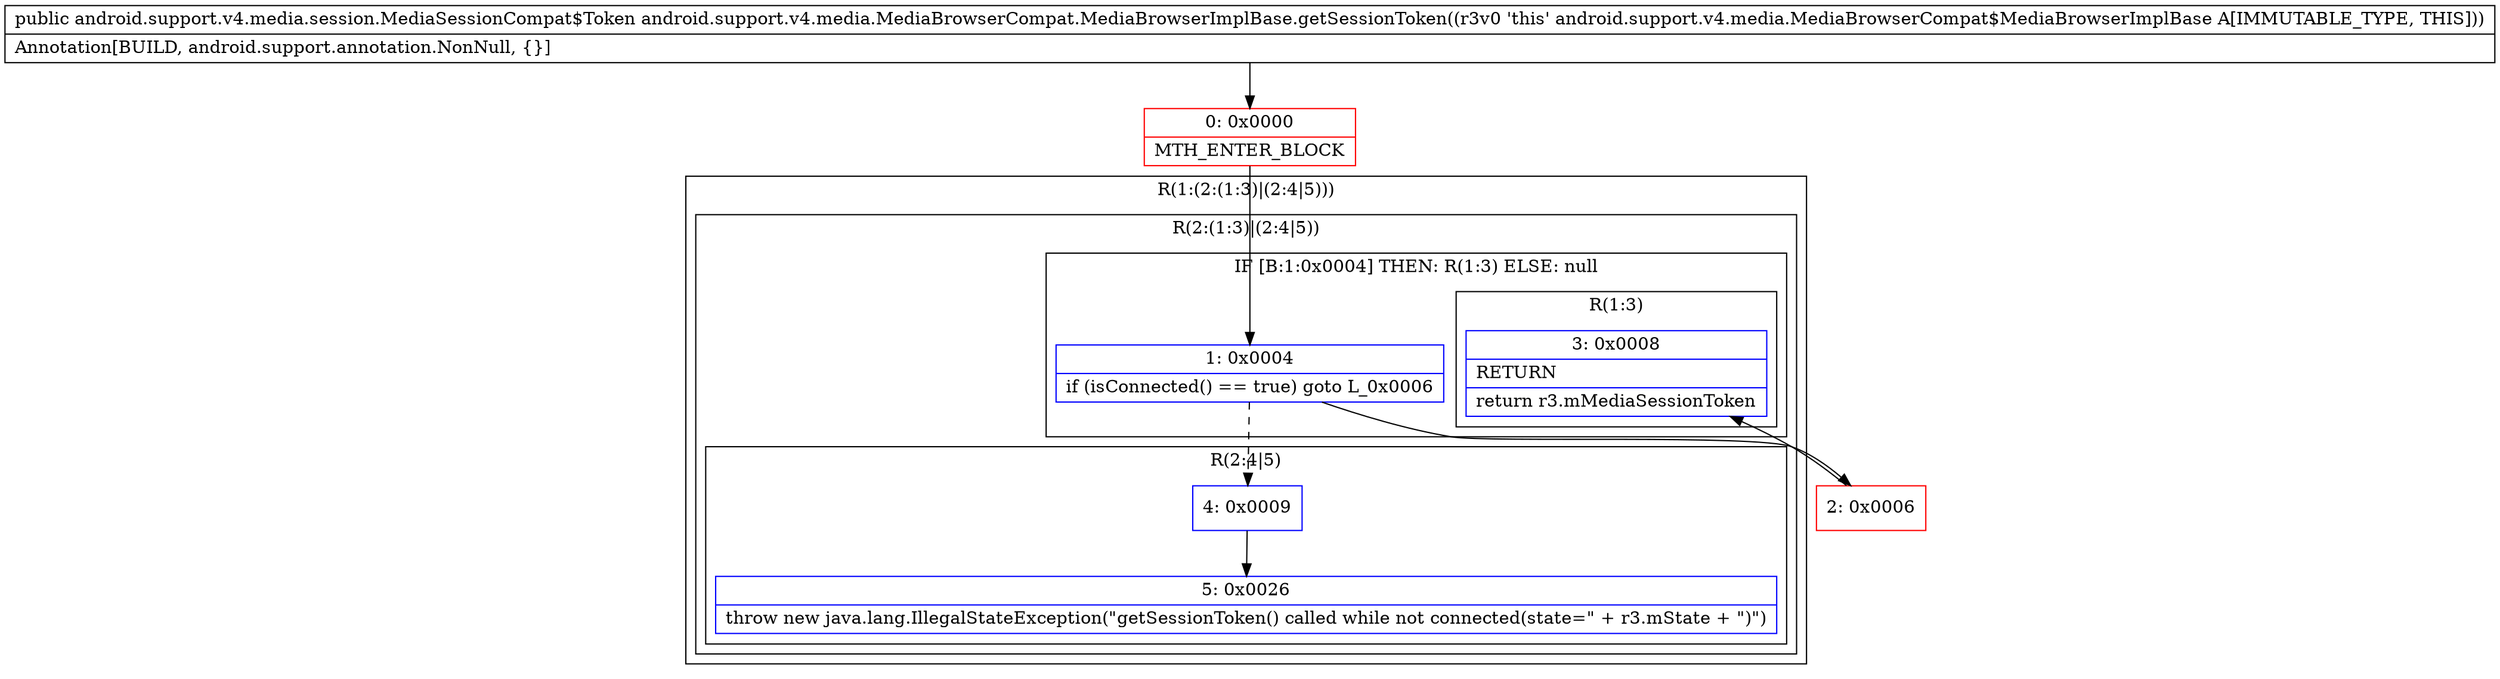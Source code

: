 digraph "CFG forandroid.support.v4.media.MediaBrowserCompat.MediaBrowserImplBase.getSessionToken()Landroid\/support\/v4\/media\/session\/MediaSessionCompat$Token;" {
subgraph cluster_Region_611711258 {
label = "R(1:(2:(1:3)|(2:4|5)))";
node [shape=record,color=blue];
subgraph cluster_Region_1768019626 {
label = "R(2:(1:3)|(2:4|5))";
node [shape=record,color=blue];
subgraph cluster_IfRegion_1938186828 {
label = "IF [B:1:0x0004] THEN: R(1:3) ELSE: null";
node [shape=record,color=blue];
Node_1 [shape=record,label="{1\:\ 0x0004|if (isConnected() == true) goto L_0x0006\l}"];
subgraph cluster_Region_589359895 {
label = "R(1:3)";
node [shape=record,color=blue];
Node_3 [shape=record,label="{3\:\ 0x0008|RETURN\l|return r3.mMediaSessionToken\l}"];
}
}
subgraph cluster_Region_672561984 {
label = "R(2:4|5)";
node [shape=record,color=blue];
Node_4 [shape=record,label="{4\:\ 0x0009}"];
Node_5 [shape=record,label="{5\:\ 0x0026|throw new java.lang.IllegalStateException(\"getSessionToken() called while not connected(state=\" + r3.mState + \")\")\l}"];
}
}
}
Node_0 [shape=record,color=red,label="{0\:\ 0x0000|MTH_ENTER_BLOCK\l}"];
Node_2 [shape=record,color=red,label="{2\:\ 0x0006}"];
MethodNode[shape=record,label="{public android.support.v4.media.session.MediaSessionCompat$Token android.support.v4.media.MediaBrowserCompat.MediaBrowserImplBase.getSessionToken((r3v0 'this' android.support.v4.media.MediaBrowserCompat$MediaBrowserImplBase A[IMMUTABLE_TYPE, THIS]))  | Annotation[BUILD, android.support.annotation.NonNull, \{\}]\l}"];
MethodNode -> Node_0;
Node_1 -> Node_2;
Node_1 -> Node_4[style=dashed];
Node_4 -> Node_5;
Node_0 -> Node_1;
Node_2 -> Node_3;
}

